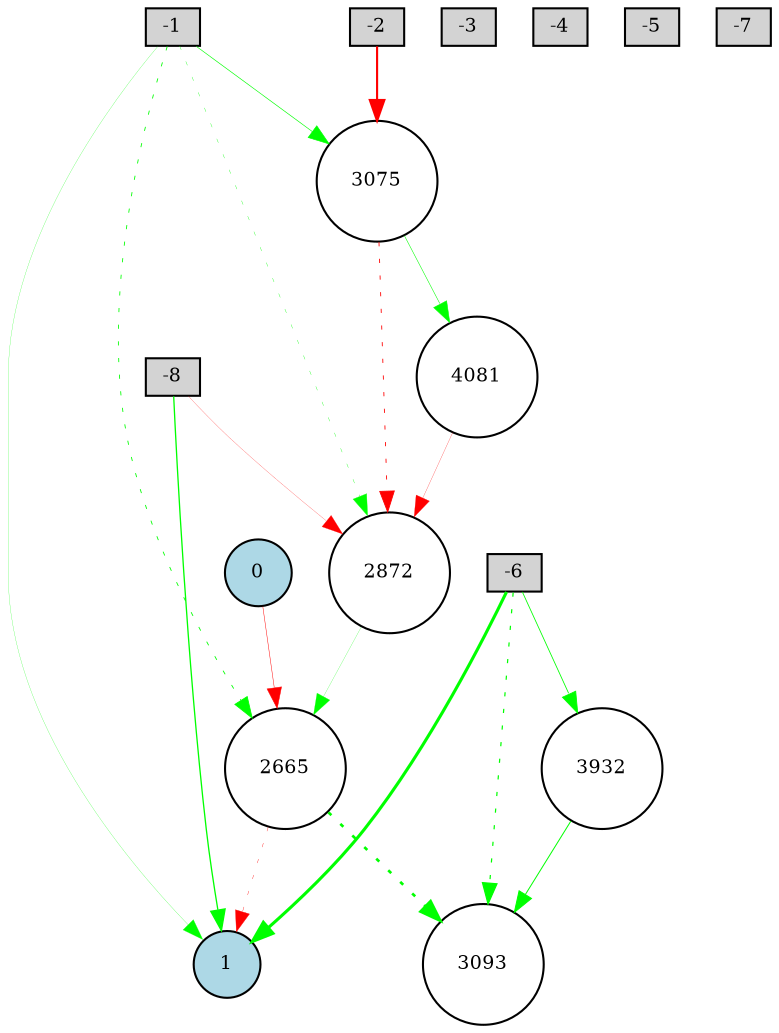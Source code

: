 digraph {
	node [fontsize=9 height=0.2 shape=circle width=0.2]
	-1 [fillcolor=lightgray shape=box style=filled]
	-2 [fillcolor=lightgray shape=box style=filled]
	-3 [fillcolor=lightgray shape=box style=filled]
	-4 [fillcolor=lightgray shape=box style=filled]
	-5 [fillcolor=lightgray shape=box style=filled]
	-6 [fillcolor=lightgray shape=box style=filled]
	-7 [fillcolor=lightgray shape=box style=filled]
	-8 [fillcolor=lightgray shape=box style=filled]
	0 [fillcolor=lightblue style=filled]
	1 [fillcolor=lightblue style=filled]
	3075 [fillcolor=white style=filled]
	2665 [fillcolor=white style=filled]
	4081 [fillcolor=white style=filled]
	3093 [fillcolor=white style=filled]
	2872 [fillcolor=white style=filled]
	3932 [fillcolor=white style=filled]
	-6 -> 1 [color=green penwidth=1.4885867618011432 style=solid]
	-8 -> 1 [color=green penwidth=0.6300270449101051 style=solid]
	-1 -> 1 [color=green penwidth=0.10633002430307359 style=solid]
	-1 -> 2665 [color=green penwidth=0.40802129567504575 style=dotted]
	2665 -> 1 [color=red penwidth=0.1667057829057369 style=dotted]
	-1 -> 2872 [color=green penwidth=0.16443850961255196 style=dotted]
	2872 -> 2665 [color=green penwidth=0.10042474504981544 style=solid]
	3075 -> 2872 [color=red penwidth=0.41425610687857795 style=dotted]
	2665 -> 3093 [color=green penwidth=1.2893638184637144 style=dotted]
	0 -> 2665 [color=red penwidth=0.22465130546401868 style=solid]
	-2 -> 3075 [color=red penwidth=1.0202331823145758 style=solid]
	-6 -> 3093 [color=green penwidth=0.5847876082430921 style=dotted]
	-8 -> 2872 [color=red penwidth=0.10213863095956369 style=solid]
	-6 -> 3932 [color=green penwidth=0.3975266229857617 style=solid]
	3932 -> 3093 [color=green penwidth=0.4749768319287766 style=solid]
	3075 -> 4081 [color=green penwidth=0.25620470464650463 style=solid]
	4081 -> 2872 [color=red penwidth=0.11614447232478049 style=solid]
	-1 -> 3075 [color=green penwidth=0.304058971913426 style=solid]
}
